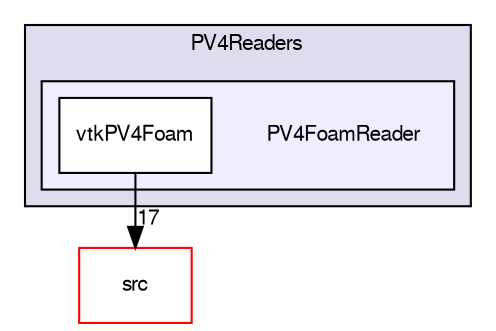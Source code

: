 digraph "applications/utilities/postProcessing/graphics/PV4Readers/PV4FoamReader" {
  bgcolor=transparent;
  compound=true
  node [ fontsize="10", fontname="FreeSans"];
  edge [ labelfontsize="10", labelfontname="FreeSans"];
  subgraph clusterdir_7445db1dd3b961be4e301530f5439804 {
    graph [ bgcolor="#ddddee", pencolor="black", label="PV4Readers" fontname="FreeSans", fontsize="10", URL="dir_7445db1dd3b961be4e301530f5439804.html"]
  subgraph clusterdir_591b79277026f3f501c62e7dcb85b81d {
    graph [ bgcolor="#eeeeff", pencolor="black", label="" URL="dir_591b79277026f3f501c62e7dcb85b81d.html"];
    dir_591b79277026f3f501c62e7dcb85b81d [shape=plaintext label="PV4FoamReader"];
    dir_5a3ca8d145a2a7787654bcaf26bd4b66 [shape=box label="vtkPV4Foam" color="black" fillcolor="white" style="filled" URL="dir_5a3ca8d145a2a7787654bcaf26bd4b66.html"];
  }
  }
  dir_68267d1309a1af8e8297ef4c3efbcdba [shape=box label="src" color="red" URL="dir_68267d1309a1af8e8297ef4c3efbcdba.html"];
  dir_5a3ca8d145a2a7787654bcaf26bd4b66->dir_68267d1309a1af8e8297ef4c3efbcdba [headlabel="17", labeldistance=1.5 headhref="dir_000478_000577.html"];
}
